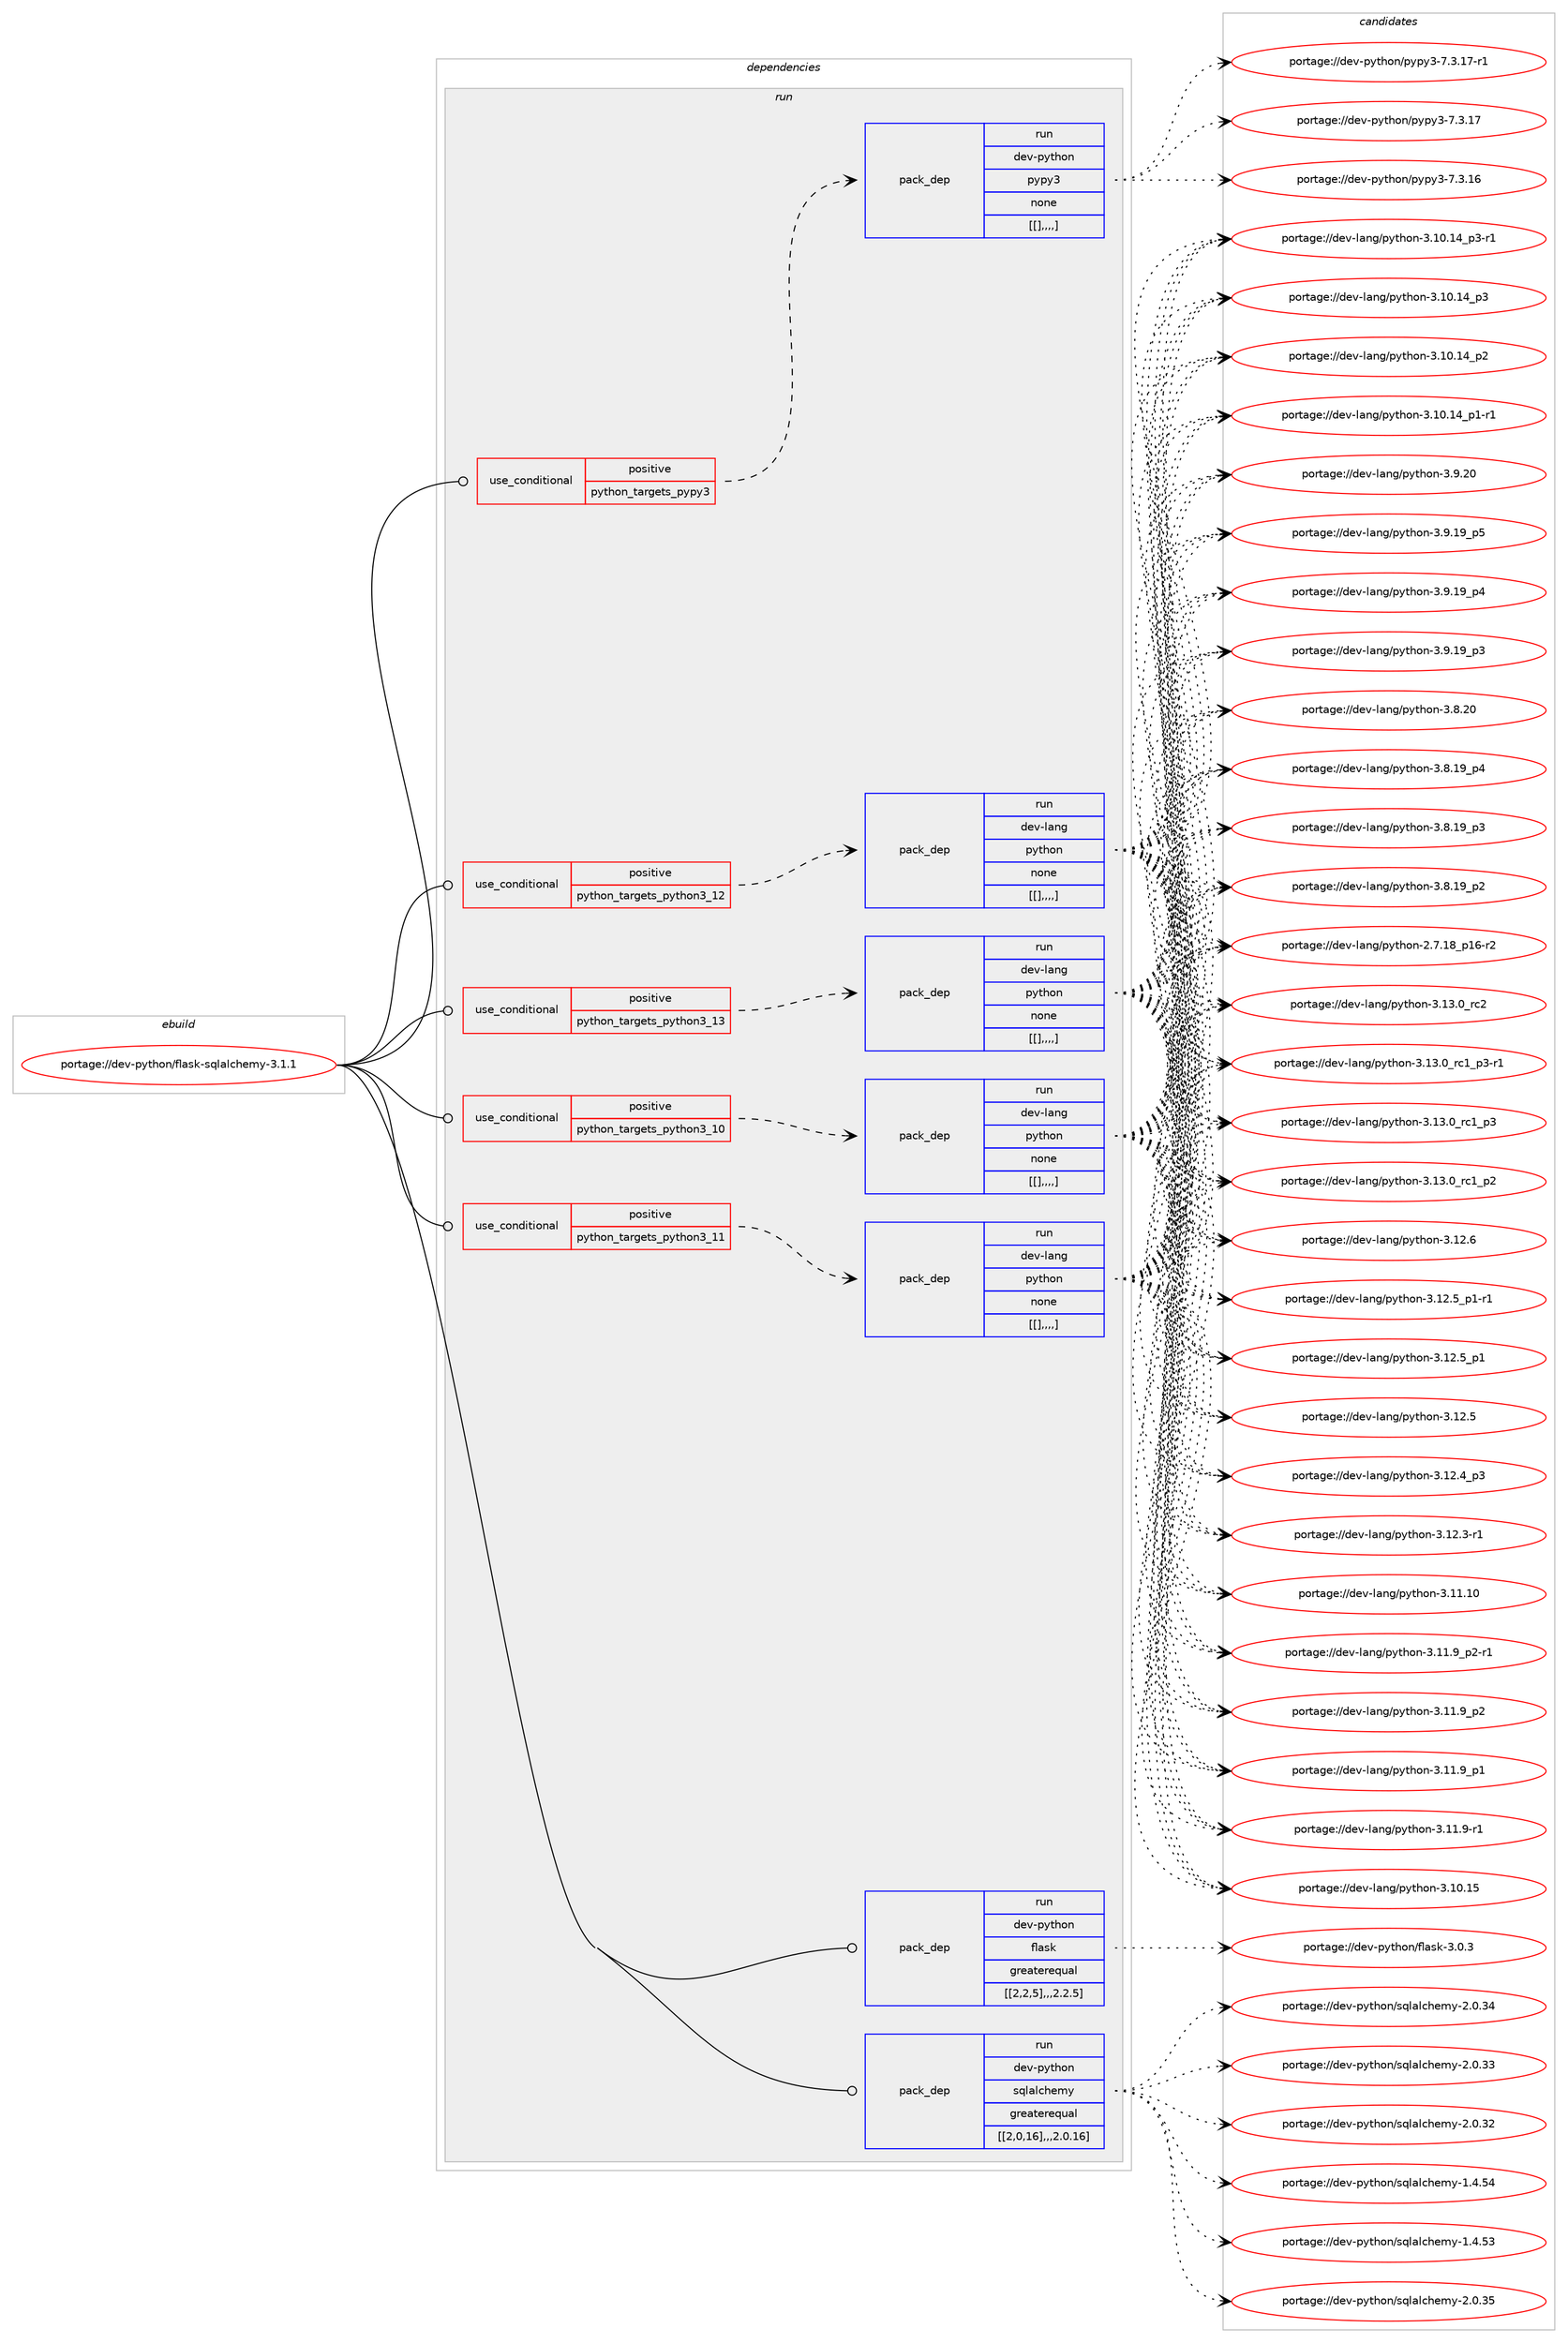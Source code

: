 digraph prolog {

# *************
# Graph options
# *************

newrank=true;
concentrate=true;
compound=true;
graph [rankdir=LR,fontname=Helvetica,fontsize=10,ranksep=1.5];#, ranksep=2.5, nodesep=0.2];
edge  [arrowhead=vee];
node  [fontname=Helvetica,fontsize=10];

# **********
# The ebuild
# **********

subgraph cluster_leftcol {
color=gray;
label=<<i>ebuild</i>>;
id [label="portage://dev-python/flask-sqlalchemy-3.1.1", color=red, width=4, href="../dev-python/flask-sqlalchemy-3.1.1.svg"];
}

# ****************
# The dependencies
# ****************

subgraph cluster_midcol {
color=gray;
label=<<i>dependencies</i>>;
subgraph cluster_compile {
fillcolor="#eeeeee";
style=filled;
label=<<i>compile</i>>;
}
subgraph cluster_compileandrun {
fillcolor="#eeeeee";
style=filled;
label=<<i>compile and run</i>>;
}
subgraph cluster_run {
fillcolor="#eeeeee";
style=filled;
label=<<i>run</i>>;
subgraph cond33446 {
dependency147466 [label=<<TABLE BORDER="0" CELLBORDER="1" CELLSPACING="0" CELLPADDING="4"><TR><TD ROWSPAN="3" CELLPADDING="10">use_conditional</TD></TR><TR><TD>positive</TD></TR><TR><TD>python_targets_pypy3</TD></TR></TABLE>>, shape=none, color=red];
subgraph pack112802 {
dependency147467 [label=<<TABLE BORDER="0" CELLBORDER="1" CELLSPACING="0" CELLPADDING="4" WIDTH="220"><TR><TD ROWSPAN="6" CELLPADDING="30">pack_dep</TD></TR><TR><TD WIDTH="110">run</TD></TR><TR><TD>dev-python</TD></TR><TR><TD>pypy3</TD></TR><TR><TD>none</TD></TR><TR><TD>[[],,,,]</TD></TR></TABLE>>, shape=none, color=blue];
}
dependency147466:e -> dependency147467:w [weight=20,style="dashed",arrowhead="vee"];
}
id:e -> dependency147466:w [weight=20,style="solid",arrowhead="odot"];
subgraph cond33447 {
dependency147468 [label=<<TABLE BORDER="0" CELLBORDER="1" CELLSPACING="0" CELLPADDING="4"><TR><TD ROWSPAN="3" CELLPADDING="10">use_conditional</TD></TR><TR><TD>positive</TD></TR><TR><TD>python_targets_python3_10</TD></TR></TABLE>>, shape=none, color=red];
subgraph pack112803 {
dependency147469 [label=<<TABLE BORDER="0" CELLBORDER="1" CELLSPACING="0" CELLPADDING="4" WIDTH="220"><TR><TD ROWSPAN="6" CELLPADDING="30">pack_dep</TD></TR><TR><TD WIDTH="110">run</TD></TR><TR><TD>dev-lang</TD></TR><TR><TD>python</TD></TR><TR><TD>none</TD></TR><TR><TD>[[],,,,]</TD></TR></TABLE>>, shape=none, color=blue];
}
dependency147468:e -> dependency147469:w [weight=20,style="dashed",arrowhead="vee"];
}
id:e -> dependency147468:w [weight=20,style="solid",arrowhead="odot"];
subgraph cond33448 {
dependency147470 [label=<<TABLE BORDER="0" CELLBORDER="1" CELLSPACING="0" CELLPADDING="4"><TR><TD ROWSPAN="3" CELLPADDING="10">use_conditional</TD></TR><TR><TD>positive</TD></TR><TR><TD>python_targets_python3_11</TD></TR></TABLE>>, shape=none, color=red];
subgraph pack112804 {
dependency147471 [label=<<TABLE BORDER="0" CELLBORDER="1" CELLSPACING="0" CELLPADDING="4" WIDTH="220"><TR><TD ROWSPAN="6" CELLPADDING="30">pack_dep</TD></TR><TR><TD WIDTH="110">run</TD></TR><TR><TD>dev-lang</TD></TR><TR><TD>python</TD></TR><TR><TD>none</TD></TR><TR><TD>[[],,,,]</TD></TR></TABLE>>, shape=none, color=blue];
}
dependency147470:e -> dependency147471:w [weight=20,style="dashed",arrowhead="vee"];
}
id:e -> dependency147470:w [weight=20,style="solid",arrowhead="odot"];
subgraph cond33449 {
dependency147472 [label=<<TABLE BORDER="0" CELLBORDER="1" CELLSPACING="0" CELLPADDING="4"><TR><TD ROWSPAN="3" CELLPADDING="10">use_conditional</TD></TR><TR><TD>positive</TD></TR><TR><TD>python_targets_python3_12</TD></TR></TABLE>>, shape=none, color=red];
subgraph pack112805 {
dependency147473 [label=<<TABLE BORDER="0" CELLBORDER="1" CELLSPACING="0" CELLPADDING="4" WIDTH="220"><TR><TD ROWSPAN="6" CELLPADDING="30">pack_dep</TD></TR><TR><TD WIDTH="110">run</TD></TR><TR><TD>dev-lang</TD></TR><TR><TD>python</TD></TR><TR><TD>none</TD></TR><TR><TD>[[],,,,]</TD></TR></TABLE>>, shape=none, color=blue];
}
dependency147472:e -> dependency147473:w [weight=20,style="dashed",arrowhead="vee"];
}
id:e -> dependency147472:w [weight=20,style="solid",arrowhead="odot"];
subgraph cond33450 {
dependency147474 [label=<<TABLE BORDER="0" CELLBORDER="1" CELLSPACING="0" CELLPADDING="4"><TR><TD ROWSPAN="3" CELLPADDING="10">use_conditional</TD></TR><TR><TD>positive</TD></TR><TR><TD>python_targets_python3_13</TD></TR></TABLE>>, shape=none, color=red];
subgraph pack112806 {
dependency147475 [label=<<TABLE BORDER="0" CELLBORDER="1" CELLSPACING="0" CELLPADDING="4" WIDTH="220"><TR><TD ROWSPAN="6" CELLPADDING="30">pack_dep</TD></TR><TR><TD WIDTH="110">run</TD></TR><TR><TD>dev-lang</TD></TR><TR><TD>python</TD></TR><TR><TD>none</TD></TR><TR><TD>[[],,,,]</TD></TR></TABLE>>, shape=none, color=blue];
}
dependency147474:e -> dependency147475:w [weight=20,style="dashed",arrowhead="vee"];
}
id:e -> dependency147474:w [weight=20,style="solid",arrowhead="odot"];
subgraph pack112807 {
dependency147476 [label=<<TABLE BORDER="0" CELLBORDER="1" CELLSPACING="0" CELLPADDING="4" WIDTH="220"><TR><TD ROWSPAN="6" CELLPADDING="30">pack_dep</TD></TR><TR><TD WIDTH="110">run</TD></TR><TR><TD>dev-python</TD></TR><TR><TD>flask</TD></TR><TR><TD>greaterequal</TD></TR><TR><TD>[[2,2,5],,,2.2.5]</TD></TR></TABLE>>, shape=none, color=blue];
}
id:e -> dependency147476:w [weight=20,style="solid",arrowhead="odot"];
subgraph pack112808 {
dependency147477 [label=<<TABLE BORDER="0" CELLBORDER="1" CELLSPACING="0" CELLPADDING="4" WIDTH="220"><TR><TD ROWSPAN="6" CELLPADDING="30">pack_dep</TD></TR><TR><TD WIDTH="110">run</TD></TR><TR><TD>dev-python</TD></TR><TR><TD>sqlalchemy</TD></TR><TR><TD>greaterequal</TD></TR><TR><TD>[[2,0,16],,,2.0.16]</TD></TR></TABLE>>, shape=none, color=blue];
}
id:e -> dependency147477:w [weight=20,style="solid",arrowhead="odot"];
}
}

# **************
# The candidates
# **************

subgraph cluster_choices {
rank=same;
color=gray;
label=<<i>candidates</i>>;

subgraph choice112802 {
color=black;
nodesep=1;
choice100101118451121211161041111104711212111212151455546514649554511449 [label="portage://dev-python/pypy3-7.3.17-r1", color=red, width=4,href="../dev-python/pypy3-7.3.17-r1.svg"];
choice10010111845112121116104111110471121211121215145554651464955 [label="portage://dev-python/pypy3-7.3.17", color=red, width=4,href="../dev-python/pypy3-7.3.17.svg"];
choice10010111845112121116104111110471121211121215145554651464954 [label="portage://dev-python/pypy3-7.3.16", color=red, width=4,href="../dev-python/pypy3-7.3.16.svg"];
dependency147467:e -> choice100101118451121211161041111104711212111212151455546514649554511449:w [style=dotted,weight="100"];
dependency147467:e -> choice10010111845112121116104111110471121211121215145554651464955:w [style=dotted,weight="100"];
dependency147467:e -> choice10010111845112121116104111110471121211121215145554651464954:w [style=dotted,weight="100"];
}
subgraph choice112803 {
color=black;
nodesep=1;
choice10010111845108971101034711212111610411111045514649514648951149950 [label="portage://dev-lang/python-3.13.0_rc2", color=red, width=4,href="../dev-lang/python-3.13.0_rc2.svg"];
choice1001011184510897110103471121211161041111104551464951464895114994995112514511449 [label="portage://dev-lang/python-3.13.0_rc1_p3-r1", color=red, width=4,href="../dev-lang/python-3.13.0_rc1_p3-r1.svg"];
choice100101118451089711010347112121116104111110455146495146489511499499511251 [label="portage://dev-lang/python-3.13.0_rc1_p3", color=red, width=4,href="../dev-lang/python-3.13.0_rc1_p3.svg"];
choice100101118451089711010347112121116104111110455146495146489511499499511250 [label="portage://dev-lang/python-3.13.0_rc1_p2", color=red, width=4,href="../dev-lang/python-3.13.0_rc1_p2.svg"];
choice10010111845108971101034711212111610411111045514649504654 [label="portage://dev-lang/python-3.12.6", color=red, width=4,href="../dev-lang/python-3.12.6.svg"];
choice1001011184510897110103471121211161041111104551464950465395112494511449 [label="portage://dev-lang/python-3.12.5_p1-r1", color=red, width=4,href="../dev-lang/python-3.12.5_p1-r1.svg"];
choice100101118451089711010347112121116104111110455146495046539511249 [label="portage://dev-lang/python-3.12.5_p1", color=red, width=4,href="../dev-lang/python-3.12.5_p1.svg"];
choice10010111845108971101034711212111610411111045514649504653 [label="portage://dev-lang/python-3.12.5", color=red, width=4,href="../dev-lang/python-3.12.5.svg"];
choice100101118451089711010347112121116104111110455146495046529511251 [label="portage://dev-lang/python-3.12.4_p3", color=red, width=4,href="../dev-lang/python-3.12.4_p3.svg"];
choice100101118451089711010347112121116104111110455146495046514511449 [label="portage://dev-lang/python-3.12.3-r1", color=red, width=4,href="../dev-lang/python-3.12.3-r1.svg"];
choice1001011184510897110103471121211161041111104551464949464948 [label="portage://dev-lang/python-3.11.10", color=red, width=4,href="../dev-lang/python-3.11.10.svg"];
choice1001011184510897110103471121211161041111104551464949465795112504511449 [label="portage://dev-lang/python-3.11.9_p2-r1", color=red, width=4,href="../dev-lang/python-3.11.9_p2-r1.svg"];
choice100101118451089711010347112121116104111110455146494946579511250 [label="portage://dev-lang/python-3.11.9_p2", color=red, width=4,href="../dev-lang/python-3.11.9_p2.svg"];
choice100101118451089711010347112121116104111110455146494946579511249 [label="portage://dev-lang/python-3.11.9_p1", color=red, width=4,href="../dev-lang/python-3.11.9_p1.svg"];
choice100101118451089711010347112121116104111110455146494946574511449 [label="portage://dev-lang/python-3.11.9-r1", color=red, width=4,href="../dev-lang/python-3.11.9-r1.svg"];
choice1001011184510897110103471121211161041111104551464948464953 [label="portage://dev-lang/python-3.10.15", color=red, width=4,href="../dev-lang/python-3.10.15.svg"];
choice100101118451089711010347112121116104111110455146494846495295112514511449 [label="portage://dev-lang/python-3.10.14_p3-r1", color=red, width=4,href="../dev-lang/python-3.10.14_p3-r1.svg"];
choice10010111845108971101034711212111610411111045514649484649529511251 [label="portage://dev-lang/python-3.10.14_p3", color=red, width=4,href="../dev-lang/python-3.10.14_p3.svg"];
choice10010111845108971101034711212111610411111045514649484649529511250 [label="portage://dev-lang/python-3.10.14_p2", color=red, width=4,href="../dev-lang/python-3.10.14_p2.svg"];
choice100101118451089711010347112121116104111110455146494846495295112494511449 [label="portage://dev-lang/python-3.10.14_p1-r1", color=red, width=4,href="../dev-lang/python-3.10.14_p1-r1.svg"];
choice10010111845108971101034711212111610411111045514657465048 [label="portage://dev-lang/python-3.9.20", color=red, width=4,href="../dev-lang/python-3.9.20.svg"];
choice100101118451089711010347112121116104111110455146574649579511253 [label="portage://dev-lang/python-3.9.19_p5", color=red, width=4,href="../dev-lang/python-3.9.19_p5.svg"];
choice100101118451089711010347112121116104111110455146574649579511252 [label="portage://dev-lang/python-3.9.19_p4", color=red, width=4,href="../dev-lang/python-3.9.19_p4.svg"];
choice100101118451089711010347112121116104111110455146574649579511251 [label="portage://dev-lang/python-3.9.19_p3", color=red, width=4,href="../dev-lang/python-3.9.19_p3.svg"];
choice10010111845108971101034711212111610411111045514656465048 [label="portage://dev-lang/python-3.8.20", color=red, width=4,href="../dev-lang/python-3.8.20.svg"];
choice100101118451089711010347112121116104111110455146564649579511252 [label="portage://dev-lang/python-3.8.19_p4", color=red, width=4,href="../dev-lang/python-3.8.19_p4.svg"];
choice100101118451089711010347112121116104111110455146564649579511251 [label="portage://dev-lang/python-3.8.19_p3", color=red, width=4,href="../dev-lang/python-3.8.19_p3.svg"];
choice100101118451089711010347112121116104111110455146564649579511250 [label="portage://dev-lang/python-3.8.19_p2", color=red, width=4,href="../dev-lang/python-3.8.19_p2.svg"];
choice100101118451089711010347112121116104111110455046554649569511249544511450 [label="portage://dev-lang/python-2.7.18_p16-r2", color=red, width=4,href="../dev-lang/python-2.7.18_p16-r2.svg"];
dependency147469:e -> choice10010111845108971101034711212111610411111045514649514648951149950:w [style=dotted,weight="100"];
dependency147469:e -> choice1001011184510897110103471121211161041111104551464951464895114994995112514511449:w [style=dotted,weight="100"];
dependency147469:e -> choice100101118451089711010347112121116104111110455146495146489511499499511251:w [style=dotted,weight="100"];
dependency147469:e -> choice100101118451089711010347112121116104111110455146495146489511499499511250:w [style=dotted,weight="100"];
dependency147469:e -> choice10010111845108971101034711212111610411111045514649504654:w [style=dotted,weight="100"];
dependency147469:e -> choice1001011184510897110103471121211161041111104551464950465395112494511449:w [style=dotted,weight="100"];
dependency147469:e -> choice100101118451089711010347112121116104111110455146495046539511249:w [style=dotted,weight="100"];
dependency147469:e -> choice10010111845108971101034711212111610411111045514649504653:w [style=dotted,weight="100"];
dependency147469:e -> choice100101118451089711010347112121116104111110455146495046529511251:w [style=dotted,weight="100"];
dependency147469:e -> choice100101118451089711010347112121116104111110455146495046514511449:w [style=dotted,weight="100"];
dependency147469:e -> choice1001011184510897110103471121211161041111104551464949464948:w [style=dotted,weight="100"];
dependency147469:e -> choice1001011184510897110103471121211161041111104551464949465795112504511449:w [style=dotted,weight="100"];
dependency147469:e -> choice100101118451089711010347112121116104111110455146494946579511250:w [style=dotted,weight="100"];
dependency147469:e -> choice100101118451089711010347112121116104111110455146494946579511249:w [style=dotted,weight="100"];
dependency147469:e -> choice100101118451089711010347112121116104111110455146494946574511449:w [style=dotted,weight="100"];
dependency147469:e -> choice1001011184510897110103471121211161041111104551464948464953:w [style=dotted,weight="100"];
dependency147469:e -> choice100101118451089711010347112121116104111110455146494846495295112514511449:w [style=dotted,weight="100"];
dependency147469:e -> choice10010111845108971101034711212111610411111045514649484649529511251:w [style=dotted,weight="100"];
dependency147469:e -> choice10010111845108971101034711212111610411111045514649484649529511250:w [style=dotted,weight="100"];
dependency147469:e -> choice100101118451089711010347112121116104111110455146494846495295112494511449:w [style=dotted,weight="100"];
dependency147469:e -> choice10010111845108971101034711212111610411111045514657465048:w [style=dotted,weight="100"];
dependency147469:e -> choice100101118451089711010347112121116104111110455146574649579511253:w [style=dotted,weight="100"];
dependency147469:e -> choice100101118451089711010347112121116104111110455146574649579511252:w [style=dotted,weight="100"];
dependency147469:e -> choice100101118451089711010347112121116104111110455146574649579511251:w [style=dotted,weight="100"];
dependency147469:e -> choice10010111845108971101034711212111610411111045514656465048:w [style=dotted,weight="100"];
dependency147469:e -> choice100101118451089711010347112121116104111110455146564649579511252:w [style=dotted,weight="100"];
dependency147469:e -> choice100101118451089711010347112121116104111110455146564649579511251:w [style=dotted,weight="100"];
dependency147469:e -> choice100101118451089711010347112121116104111110455146564649579511250:w [style=dotted,weight="100"];
dependency147469:e -> choice100101118451089711010347112121116104111110455046554649569511249544511450:w [style=dotted,weight="100"];
}
subgraph choice112804 {
color=black;
nodesep=1;
choice10010111845108971101034711212111610411111045514649514648951149950 [label="portage://dev-lang/python-3.13.0_rc2", color=red, width=4,href="../dev-lang/python-3.13.0_rc2.svg"];
choice1001011184510897110103471121211161041111104551464951464895114994995112514511449 [label="portage://dev-lang/python-3.13.0_rc1_p3-r1", color=red, width=4,href="../dev-lang/python-3.13.0_rc1_p3-r1.svg"];
choice100101118451089711010347112121116104111110455146495146489511499499511251 [label="portage://dev-lang/python-3.13.0_rc1_p3", color=red, width=4,href="../dev-lang/python-3.13.0_rc1_p3.svg"];
choice100101118451089711010347112121116104111110455146495146489511499499511250 [label="portage://dev-lang/python-3.13.0_rc1_p2", color=red, width=4,href="../dev-lang/python-3.13.0_rc1_p2.svg"];
choice10010111845108971101034711212111610411111045514649504654 [label="portage://dev-lang/python-3.12.6", color=red, width=4,href="../dev-lang/python-3.12.6.svg"];
choice1001011184510897110103471121211161041111104551464950465395112494511449 [label="portage://dev-lang/python-3.12.5_p1-r1", color=red, width=4,href="../dev-lang/python-3.12.5_p1-r1.svg"];
choice100101118451089711010347112121116104111110455146495046539511249 [label="portage://dev-lang/python-3.12.5_p1", color=red, width=4,href="../dev-lang/python-3.12.5_p1.svg"];
choice10010111845108971101034711212111610411111045514649504653 [label="portage://dev-lang/python-3.12.5", color=red, width=4,href="../dev-lang/python-3.12.5.svg"];
choice100101118451089711010347112121116104111110455146495046529511251 [label="portage://dev-lang/python-3.12.4_p3", color=red, width=4,href="../dev-lang/python-3.12.4_p3.svg"];
choice100101118451089711010347112121116104111110455146495046514511449 [label="portage://dev-lang/python-3.12.3-r1", color=red, width=4,href="../dev-lang/python-3.12.3-r1.svg"];
choice1001011184510897110103471121211161041111104551464949464948 [label="portage://dev-lang/python-3.11.10", color=red, width=4,href="../dev-lang/python-3.11.10.svg"];
choice1001011184510897110103471121211161041111104551464949465795112504511449 [label="portage://dev-lang/python-3.11.9_p2-r1", color=red, width=4,href="../dev-lang/python-3.11.9_p2-r1.svg"];
choice100101118451089711010347112121116104111110455146494946579511250 [label="portage://dev-lang/python-3.11.9_p2", color=red, width=4,href="../dev-lang/python-3.11.9_p2.svg"];
choice100101118451089711010347112121116104111110455146494946579511249 [label="portage://dev-lang/python-3.11.9_p1", color=red, width=4,href="../dev-lang/python-3.11.9_p1.svg"];
choice100101118451089711010347112121116104111110455146494946574511449 [label="portage://dev-lang/python-3.11.9-r1", color=red, width=4,href="../dev-lang/python-3.11.9-r1.svg"];
choice1001011184510897110103471121211161041111104551464948464953 [label="portage://dev-lang/python-3.10.15", color=red, width=4,href="../dev-lang/python-3.10.15.svg"];
choice100101118451089711010347112121116104111110455146494846495295112514511449 [label="portage://dev-lang/python-3.10.14_p3-r1", color=red, width=4,href="../dev-lang/python-3.10.14_p3-r1.svg"];
choice10010111845108971101034711212111610411111045514649484649529511251 [label="portage://dev-lang/python-3.10.14_p3", color=red, width=4,href="../dev-lang/python-3.10.14_p3.svg"];
choice10010111845108971101034711212111610411111045514649484649529511250 [label="portage://dev-lang/python-3.10.14_p2", color=red, width=4,href="../dev-lang/python-3.10.14_p2.svg"];
choice100101118451089711010347112121116104111110455146494846495295112494511449 [label="portage://dev-lang/python-3.10.14_p1-r1", color=red, width=4,href="../dev-lang/python-3.10.14_p1-r1.svg"];
choice10010111845108971101034711212111610411111045514657465048 [label="portage://dev-lang/python-3.9.20", color=red, width=4,href="../dev-lang/python-3.9.20.svg"];
choice100101118451089711010347112121116104111110455146574649579511253 [label="portage://dev-lang/python-3.9.19_p5", color=red, width=4,href="../dev-lang/python-3.9.19_p5.svg"];
choice100101118451089711010347112121116104111110455146574649579511252 [label="portage://dev-lang/python-3.9.19_p4", color=red, width=4,href="../dev-lang/python-3.9.19_p4.svg"];
choice100101118451089711010347112121116104111110455146574649579511251 [label="portage://dev-lang/python-3.9.19_p3", color=red, width=4,href="../dev-lang/python-3.9.19_p3.svg"];
choice10010111845108971101034711212111610411111045514656465048 [label="portage://dev-lang/python-3.8.20", color=red, width=4,href="../dev-lang/python-3.8.20.svg"];
choice100101118451089711010347112121116104111110455146564649579511252 [label="portage://dev-lang/python-3.8.19_p4", color=red, width=4,href="../dev-lang/python-3.8.19_p4.svg"];
choice100101118451089711010347112121116104111110455146564649579511251 [label="portage://dev-lang/python-3.8.19_p3", color=red, width=4,href="../dev-lang/python-3.8.19_p3.svg"];
choice100101118451089711010347112121116104111110455146564649579511250 [label="portage://dev-lang/python-3.8.19_p2", color=red, width=4,href="../dev-lang/python-3.8.19_p2.svg"];
choice100101118451089711010347112121116104111110455046554649569511249544511450 [label="portage://dev-lang/python-2.7.18_p16-r2", color=red, width=4,href="../dev-lang/python-2.7.18_p16-r2.svg"];
dependency147471:e -> choice10010111845108971101034711212111610411111045514649514648951149950:w [style=dotted,weight="100"];
dependency147471:e -> choice1001011184510897110103471121211161041111104551464951464895114994995112514511449:w [style=dotted,weight="100"];
dependency147471:e -> choice100101118451089711010347112121116104111110455146495146489511499499511251:w [style=dotted,weight="100"];
dependency147471:e -> choice100101118451089711010347112121116104111110455146495146489511499499511250:w [style=dotted,weight="100"];
dependency147471:e -> choice10010111845108971101034711212111610411111045514649504654:w [style=dotted,weight="100"];
dependency147471:e -> choice1001011184510897110103471121211161041111104551464950465395112494511449:w [style=dotted,weight="100"];
dependency147471:e -> choice100101118451089711010347112121116104111110455146495046539511249:w [style=dotted,weight="100"];
dependency147471:e -> choice10010111845108971101034711212111610411111045514649504653:w [style=dotted,weight="100"];
dependency147471:e -> choice100101118451089711010347112121116104111110455146495046529511251:w [style=dotted,weight="100"];
dependency147471:e -> choice100101118451089711010347112121116104111110455146495046514511449:w [style=dotted,weight="100"];
dependency147471:e -> choice1001011184510897110103471121211161041111104551464949464948:w [style=dotted,weight="100"];
dependency147471:e -> choice1001011184510897110103471121211161041111104551464949465795112504511449:w [style=dotted,weight="100"];
dependency147471:e -> choice100101118451089711010347112121116104111110455146494946579511250:w [style=dotted,weight="100"];
dependency147471:e -> choice100101118451089711010347112121116104111110455146494946579511249:w [style=dotted,weight="100"];
dependency147471:e -> choice100101118451089711010347112121116104111110455146494946574511449:w [style=dotted,weight="100"];
dependency147471:e -> choice1001011184510897110103471121211161041111104551464948464953:w [style=dotted,weight="100"];
dependency147471:e -> choice100101118451089711010347112121116104111110455146494846495295112514511449:w [style=dotted,weight="100"];
dependency147471:e -> choice10010111845108971101034711212111610411111045514649484649529511251:w [style=dotted,weight="100"];
dependency147471:e -> choice10010111845108971101034711212111610411111045514649484649529511250:w [style=dotted,weight="100"];
dependency147471:e -> choice100101118451089711010347112121116104111110455146494846495295112494511449:w [style=dotted,weight="100"];
dependency147471:e -> choice10010111845108971101034711212111610411111045514657465048:w [style=dotted,weight="100"];
dependency147471:e -> choice100101118451089711010347112121116104111110455146574649579511253:w [style=dotted,weight="100"];
dependency147471:e -> choice100101118451089711010347112121116104111110455146574649579511252:w [style=dotted,weight="100"];
dependency147471:e -> choice100101118451089711010347112121116104111110455146574649579511251:w [style=dotted,weight="100"];
dependency147471:e -> choice10010111845108971101034711212111610411111045514656465048:w [style=dotted,weight="100"];
dependency147471:e -> choice100101118451089711010347112121116104111110455146564649579511252:w [style=dotted,weight="100"];
dependency147471:e -> choice100101118451089711010347112121116104111110455146564649579511251:w [style=dotted,weight="100"];
dependency147471:e -> choice100101118451089711010347112121116104111110455146564649579511250:w [style=dotted,weight="100"];
dependency147471:e -> choice100101118451089711010347112121116104111110455046554649569511249544511450:w [style=dotted,weight="100"];
}
subgraph choice112805 {
color=black;
nodesep=1;
choice10010111845108971101034711212111610411111045514649514648951149950 [label="portage://dev-lang/python-3.13.0_rc2", color=red, width=4,href="../dev-lang/python-3.13.0_rc2.svg"];
choice1001011184510897110103471121211161041111104551464951464895114994995112514511449 [label="portage://dev-lang/python-3.13.0_rc1_p3-r1", color=red, width=4,href="../dev-lang/python-3.13.0_rc1_p3-r1.svg"];
choice100101118451089711010347112121116104111110455146495146489511499499511251 [label="portage://dev-lang/python-3.13.0_rc1_p3", color=red, width=4,href="../dev-lang/python-3.13.0_rc1_p3.svg"];
choice100101118451089711010347112121116104111110455146495146489511499499511250 [label="portage://dev-lang/python-3.13.0_rc1_p2", color=red, width=4,href="../dev-lang/python-3.13.0_rc1_p2.svg"];
choice10010111845108971101034711212111610411111045514649504654 [label="portage://dev-lang/python-3.12.6", color=red, width=4,href="../dev-lang/python-3.12.6.svg"];
choice1001011184510897110103471121211161041111104551464950465395112494511449 [label="portage://dev-lang/python-3.12.5_p1-r1", color=red, width=4,href="../dev-lang/python-3.12.5_p1-r1.svg"];
choice100101118451089711010347112121116104111110455146495046539511249 [label="portage://dev-lang/python-3.12.5_p1", color=red, width=4,href="../dev-lang/python-3.12.5_p1.svg"];
choice10010111845108971101034711212111610411111045514649504653 [label="portage://dev-lang/python-3.12.5", color=red, width=4,href="../dev-lang/python-3.12.5.svg"];
choice100101118451089711010347112121116104111110455146495046529511251 [label="portage://dev-lang/python-3.12.4_p3", color=red, width=4,href="../dev-lang/python-3.12.4_p3.svg"];
choice100101118451089711010347112121116104111110455146495046514511449 [label="portage://dev-lang/python-3.12.3-r1", color=red, width=4,href="../dev-lang/python-3.12.3-r1.svg"];
choice1001011184510897110103471121211161041111104551464949464948 [label="portage://dev-lang/python-3.11.10", color=red, width=4,href="../dev-lang/python-3.11.10.svg"];
choice1001011184510897110103471121211161041111104551464949465795112504511449 [label="portage://dev-lang/python-3.11.9_p2-r1", color=red, width=4,href="../dev-lang/python-3.11.9_p2-r1.svg"];
choice100101118451089711010347112121116104111110455146494946579511250 [label="portage://dev-lang/python-3.11.9_p2", color=red, width=4,href="../dev-lang/python-3.11.9_p2.svg"];
choice100101118451089711010347112121116104111110455146494946579511249 [label="portage://dev-lang/python-3.11.9_p1", color=red, width=4,href="../dev-lang/python-3.11.9_p1.svg"];
choice100101118451089711010347112121116104111110455146494946574511449 [label="portage://dev-lang/python-3.11.9-r1", color=red, width=4,href="../dev-lang/python-3.11.9-r1.svg"];
choice1001011184510897110103471121211161041111104551464948464953 [label="portage://dev-lang/python-3.10.15", color=red, width=4,href="../dev-lang/python-3.10.15.svg"];
choice100101118451089711010347112121116104111110455146494846495295112514511449 [label="portage://dev-lang/python-3.10.14_p3-r1", color=red, width=4,href="../dev-lang/python-3.10.14_p3-r1.svg"];
choice10010111845108971101034711212111610411111045514649484649529511251 [label="portage://dev-lang/python-3.10.14_p3", color=red, width=4,href="../dev-lang/python-3.10.14_p3.svg"];
choice10010111845108971101034711212111610411111045514649484649529511250 [label="portage://dev-lang/python-3.10.14_p2", color=red, width=4,href="../dev-lang/python-3.10.14_p2.svg"];
choice100101118451089711010347112121116104111110455146494846495295112494511449 [label="portage://dev-lang/python-3.10.14_p1-r1", color=red, width=4,href="../dev-lang/python-3.10.14_p1-r1.svg"];
choice10010111845108971101034711212111610411111045514657465048 [label="portage://dev-lang/python-3.9.20", color=red, width=4,href="../dev-lang/python-3.9.20.svg"];
choice100101118451089711010347112121116104111110455146574649579511253 [label="portage://dev-lang/python-3.9.19_p5", color=red, width=4,href="../dev-lang/python-3.9.19_p5.svg"];
choice100101118451089711010347112121116104111110455146574649579511252 [label="portage://dev-lang/python-3.9.19_p4", color=red, width=4,href="../dev-lang/python-3.9.19_p4.svg"];
choice100101118451089711010347112121116104111110455146574649579511251 [label="portage://dev-lang/python-3.9.19_p3", color=red, width=4,href="../dev-lang/python-3.9.19_p3.svg"];
choice10010111845108971101034711212111610411111045514656465048 [label="portage://dev-lang/python-3.8.20", color=red, width=4,href="../dev-lang/python-3.8.20.svg"];
choice100101118451089711010347112121116104111110455146564649579511252 [label="portage://dev-lang/python-3.8.19_p4", color=red, width=4,href="../dev-lang/python-3.8.19_p4.svg"];
choice100101118451089711010347112121116104111110455146564649579511251 [label="portage://dev-lang/python-3.8.19_p3", color=red, width=4,href="../dev-lang/python-3.8.19_p3.svg"];
choice100101118451089711010347112121116104111110455146564649579511250 [label="portage://dev-lang/python-3.8.19_p2", color=red, width=4,href="../dev-lang/python-3.8.19_p2.svg"];
choice100101118451089711010347112121116104111110455046554649569511249544511450 [label="portage://dev-lang/python-2.7.18_p16-r2", color=red, width=4,href="../dev-lang/python-2.7.18_p16-r2.svg"];
dependency147473:e -> choice10010111845108971101034711212111610411111045514649514648951149950:w [style=dotted,weight="100"];
dependency147473:e -> choice1001011184510897110103471121211161041111104551464951464895114994995112514511449:w [style=dotted,weight="100"];
dependency147473:e -> choice100101118451089711010347112121116104111110455146495146489511499499511251:w [style=dotted,weight="100"];
dependency147473:e -> choice100101118451089711010347112121116104111110455146495146489511499499511250:w [style=dotted,weight="100"];
dependency147473:e -> choice10010111845108971101034711212111610411111045514649504654:w [style=dotted,weight="100"];
dependency147473:e -> choice1001011184510897110103471121211161041111104551464950465395112494511449:w [style=dotted,weight="100"];
dependency147473:e -> choice100101118451089711010347112121116104111110455146495046539511249:w [style=dotted,weight="100"];
dependency147473:e -> choice10010111845108971101034711212111610411111045514649504653:w [style=dotted,weight="100"];
dependency147473:e -> choice100101118451089711010347112121116104111110455146495046529511251:w [style=dotted,weight="100"];
dependency147473:e -> choice100101118451089711010347112121116104111110455146495046514511449:w [style=dotted,weight="100"];
dependency147473:e -> choice1001011184510897110103471121211161041111104551464949464948:w [style=dotted,weight="100"];
dependency147473:e -> choice1001011184510897110103471121211161041111104551464949465795112504511449:w [style=dotted,weight="100"];
dependency147473:e -> choice100101118451089711010347112121116104111110455146494946579511250:w [style=dotted,weight="100"];
dependency147473:e -> choice100101118451089711010347112121116104111110455146494946579511249:w [style=dotted,weight="100"];
dependency147473:e -> choice100101118451089711010347112121116104111110455146494946574511449:w [style=dotted,weight="100"];
dependency147473:e -> choice1001011184510897110103471121211161041111104551464948464953:w [style=dotted,weight="100"];
dependency147473:e -> choice100101118451089711010347112121116104111110455146494846495295112514511449:w [style=dotted,weight="100"];
dependency147473:e -> choice10010111845108971101034711212111610411111045514649484649529511251:w [style=dotted,weight="100"];
dependency147473:e -> choice10010111845108971101034711212111610411111045514649484649529511250:w [style=dotted,weight="100"];
dependency147473:e -> choice100101118451089711010347112121116104111110455146494846495295112494511449:w [style=dotted,weight="100"];
dependency147473:e -> choice10010111845108971101034711212111610411111045514657465048:w [style=dotted,weight="100"];
dependency147473:e -> choice100101118451089711010347112121116104111110455146574649579511253:w [style=dotted,weight="100"];
dependency147473:e -> choice100101118451089711010347112121116104111110455146574649579511252:w [style=dotted,weight="100"];
dependency147473:e -> choice100101118451089711010347112121116104111110455146574649579511251:w [style=dotted,weight="100"];
dependency147473:e -> choice10010111845108971101034711212111610411111045514656465048:w [style=dotted,weight="100"];
dependency147473:e -> choice100101118451089711010347112121116104111110455146564649579511252:w [style=dotted,weight="100"];
dependency147473:e -> choice100101118451089711010347112121116104111110455146564649579511251:w [style=dotted,weight="100"];
dependency147473:e -> choice100101118451089711010347112121116104111110455146564649579511250:w [style=dotted,weight="100"];
dependency147473:e -> choice100101118451089711010347112121116104111110455046554649569511249544511450:w [style=dotted,weight="100"];
}
subgraph choice112806 {
color=black;
nodesep=1;
choice10010111845108971101034711212111610411111045514649514648951149950 [label="portage://dev-lang/python-3.13.0_rc2", color=red, width=4,href="../dev-lang/python-3.13.0_rc2.svg"];
choice1001011184510897110103471121211161041111104551464951464895114994995112514511449 [label="portage://dev-lang/python-3.13.0_rc1_p3-r1", color=red, width=4,href="../dev-lang/python-3.13.0_rc1_p3-r1.svg"];
choice100101118451089711010347112121116104111110455146495146489511499499511251 [label="portage://dev-lang/python-3.13.0_rc1_p3", color=red, width=4,href="../dev-lang/python-3.13.0_rc1_p3.svg"];
choice100101118451089711010347112121116104111110455146495146489511499499511250 [label="portage://dev-lang/python-3.13.0_rc1_p2", color=red, width=4,href="../dev-lang/python-3.13.0_rc1_p2.svg"];
choice10010111845108971101034711212111610411111045514649504654 [label="portage://dev-lang/python-3.12.6", color=red, width=4,href="../dev-lang/python-3.12.6.svg"];
choice1001011184510897110103471121211161041111104551464950465395112494511449 [label="portage://dev-lang/python-3.12.5_p1-r1", color=red, width=4,href="../dev-lang/python-3.12.5_p1-r1.svg"];
choice100101118451089711010347112121116104111110455146495046539511249 [label="portage://dev-lang/python-3.12.5_p1", color=red, width=4,href="../dev-lang/python-3.12.5_p1.svg"];
choice10010111845108971101034711212111610411111045514649504653 [label="portage://dev-lang/python-3.12.5", color=red, width=4,href="../dev-lang/python-3.12.5.svg"];
choice100101118451089711010347112121116104111110455146495046529511251 [label="portage://dev-lang/python-3.12.4_p3", color=red, width=4,href="../dev-lang/python-3.12.4_p3.svg"];
choice100101118451089711010347112121116104111110455146495046514511449 [label="portage://dev-lang/python-3.12.3-r1", color=red, width=4,href="../dev-lang/python-3.12.3-r1.svg"];
choice1001011184510897110103471121211161041111104551464949464948 [label="portage://dev-lang/python-3.11.10", color=red, width=4,href="../dev-lang/python-3.11.10.svg"];
choice1001011184510897110103471121211161041111104551464949465795112504511449 [label="portage://dev-lang/python-3.11.9_p2-r1", color=red, width=4,href="../dev-lang/python-3.11.9_p2-r1.svg"];
choice100101118451089711010347112121116104111110455146494946579511250 [label="portage://dev-lang/python-3.11.9_p2", color=red, width=4,href="../dev-lang/python-3.11.9_p2.svg"];
choice100101118451089711010347112121116104111110455146494946579511249 [label="portage://dev-lang/python-3.11.9_p1", color=red, width=4,href="../dev-lang/python-3.11.9_p1.svg"];
choice100101118451089711010347112121116104111110455146494946574511449 [label="portage://dev-lang/python-3.11.9-r1", color=red, width=4,href="../dev-lang/python-3.11.9-r1.svg"];
choice1001011184510897110103471121211161041111104551464948464953 [label="portage://dev-lang/python-3.10.15", color=red, width=4,href="../dev-lang/python-3.10.15.svg"];
choice100101118451089711010347112121116104111110455146494846495295112514511449 [label="portage://dev-lang/python-3.10.14_p3-r1", color=red, width=4,href="../dev-lang/python-3.10.14_p3-r1.svg"];
choice10010111845108971101034711212111610411111045514649484649529511251 [label="portage://dev-lang/python-3.10.14_p3", color=red, width=4,href="../dev-lang/python-3.10.14_p3.svg"];
choice10010111845108971101034711212111610411111045514649484649529511250 [label="portage://dev-lang/python-3.10.14_p2", color=red, width=4,href="../dev-lang/python-3.10.14_p2.svg"];
choice100101118451089711010347112121116104111110455146494846495295112494511449 [label="portage://dev-lang/python-3.10.14_p1-r1", color=red, width=4,href="../dev-lang/python-3.10.14_p1-r1.svg"];
choice10010111845108971101034711212111610411111045514657465048 [label="portage://dev-lang/python-3.9.20", color=red, width=4,href="../dev-lang/python-3.9.20.svg"];
choice100101118451089711010347112121116104111110455146574649579511253 [label="portage://dev-lang/python-3.9.19_p5", color=red, width=4,href="../dev-lang/python-3.9.19_p5.svg"];
choice100101118451089711010347112121116104111110455146574649579511252 [label="portage://dev-lang/python-3.9.19_p4", color=red, width=4,href="../dev-lang/python-3.9.19_p4.svg"];
choice100101118451089711010347112121116104111110455146574649579511251 [label="portage://dev-lang/python-3.9.19_p3", color=red, width=4,href="../dev-lang/python-3.9.19_p3.svg"];
choice10010111845108971101034711212111610411111045514656465048 [label="portage://dev-lang/python-3.8.20", color=red, width=4,href="../dev-lang/python-3.8.20.svg"];
choice100101118451089711010347112121116104111110455146564649579511252 [label="portage://dev-lang/python-3.8.19_p4", color=red, width=4,href="../dev-lang/python-3.8.19_p4.svg"];
choice100101118451089711010347112121116104111110455146564649579511251 [label="portage://dev-lang/python-3.8.19_p3", color=red, width=4,href="../dev-lang/python-3.8.19_p3.svg"];
choice100101118451089711010347112121116104111110455146564649579511250 [label="portage://dev-lang/python-3.8.19_p2", color=red, width=4,href="../dev-lang/python-3.8.19_p2.svg"];
choice100101118451089711010347112121116104111110455046554649569511249544511450 [label="portage://dev-lang/python-2.7.18_p16-r2", color=red, width=4,href="../dev-lang/python-2.7.18_p16-r2.svg"];
dependency147475:e -> choice10010111845108971101034711212111610411111045514649514648951149950:w [style=dotted,weight="100"];
dependency147475:e -> choice1001011184510897110103471121211161041111104551464951464895114994995112514511449:w [style=dotted,weight="100"];
dependency147475:e -> choice100101118451089711010347112121116104111110455146495146489511499499511251:w [style=dotted,weight="100"];
dependency147475:e -> choice100101118451089711010347112121116104111110455146495146489511499499511250:w [style=dotted,weight="100"];
dependency147475:e -> choice10010111845108971101034711212111610411111045514649504654:w [style=dotted,weight="100"];
dependency147475:e -> choice1001011184510897110103471121211161041111104551464950465395112494511449:w [style=dotted,weight="100"];
dependency147475:e -> choice100101118451089711010347112121116104111110455146495046539511249:w [style=dotted,weight="100"];
dependency147475:e -> choice10010111845108971101034711212111610411111045514649504653:w [style=dotted,weight="100"];
dependency147475:e -> choice100101118451089711010347112121116104111110455146495046529511251:w [style=dotted,weight="100"];
dependency147475:e -> choice100101118451089711010347112121116104111110455146495046514511449:w [style=dotted,weight="100"];
dependency147475:e -> choice1001011184510897110103471121211161041111104551464949464948:w [style=dotted,weight="100"];
dependency147475:e -> choice1001011184510897110103471121211161041111104551464949465795112504511449:w [style=dotted,weight="100"];
dependency147475:e -> choice100101118451089711010347112121116104111110455146494946579511250:w [style=dotted,weight="100"];
dependency147475:e -> choice100101118451089711010347112121116104111110455146494946579511249:w [style=dotted,weight="100"];
dependency147475:e -> choice100101118451089711010347112121116104111110455146494946574511449:w [style=dotted,weight="100"];
dependency147475:e -> choice1001011184510897110103471121211161041111104551464948464953:w [style=dotted,weight="100"];
dependency147475:e -> choice100101118451089711010347112121116104111110455146494846495295112514511449:w [style=dotted,weight="100"];
dependency147475:e -> choice10010111845108971101034711212111610411111045514649484649529511251:w [style=dotted,weight="100"];
dependency147475:e -> choice10010111845108971101034711212111610411111045514649484649529511250:w [style=dotted,weight="100"];
dependency147475:e -> choice100101118451089711010347112121116104111110455146494846495295112494511449:w [style=dotted,weight="100"];
dependency147475:e -> choice10010111845108971101034711212111610411111045514657465048:w [style=dotted,weight="100"];
dependency147475:e -> choice100101118451089711010347112121116104111110455146574649579511253:w [style=dotted,weight="100"];
dependency147475:e -> choice100101118451089711010347112121116104111110455146574649579511252:w [style=dotted,weight="100"];
dependency147475:e -> choice100101118451089711010347112121116104111110455146574649579511251:w [style=dotted,weight="100"];
dependency147475:e -> choice10010111845108971101034711212111610411111045514656465048:w [style=dotted,weight="100"];
dependency147475:e -> choice100101118451089711010347112121116104111110455146564649579511252:w [style=dotted,weight="100"];
dependency147475:e -> choice100101118451089711010347112121116104111110455146564649579511251:w [style=dotted,weight="100"];
dependency147475:e -> choice100101118451089711010347112121116104111110455146564649579511250:w [style=dotted,weight="100"];
dependency147475:e -> choice100101118451089711010347112121116104111110455046554649569511249544511450:w [style=dotted,weight="100"];
}
subgraph choice112807 {
color=black;
nodesep=1;
choice100101118451121211161041111104710210897115107455146484651 [label="portage://dev-python/flask-3.0.3", color=red, width=4,href="../dev-python/flask-3.0.3.svg"];
dependency147476:e -> choice100101118451121211161041111104710210897115107455146484651:w [style=dotted,weight="100"];
}
subgraph choice112808 {
color=black;
nodesep=1;
choice1001011184511212111610411111047115113108971089910410110912145504648465153 [label="portage://dev-python/sqlalchemy-2.0.35", color=red, width=4,href="../dev-python/sqlalchemy-2.0.35.svg"];
choice1001011184511212111610411111047115113108971089910410110912145504648465152 [label="portage://dev-python/sqlalchemy-2.0.34", color=red, width=4,href="../dev-python/sqlalchemy-2.0.34.svg"];
choice1001011184511212111610411111047115113108971089910410110912145504648465151 [label="portage://dev-python/sqlalchemy-2.0.33", color=red, width=4,href="../dev-python/sqlalchemy-2.0.33.svg"];
choice1001011184511212111610411111047115113108971089910410110912145504648465150 [label="portage://dev-python/sqlalchemy-2.0.32", color=red, width=4,href="../dev-python/sqlalchemy-2.0.32.svg"];
choice1001011184511212111610411111047115113108971089910410110912145494652465352 [label="portage://dev-python/sqlalchemy-1.4.54", color=red, width=4,href="../dev-python/sqlalchemy-1.4.54.svg"];
choice1001011184511212111610411111047115113108971089910410110912145494652465351 [label="portage://dev-python/sqlalchemy-1.4.53", color=red, width=4,href="../dev-python/sqlalchemy-1.4.53.svg"];
dependency147477:e -> choice1001011184511212111610411111047115113108971089910410110912145504648465153:w [style=dotted,weight="100"];
dependency147477:e -> choice1001011184511212111610411111047115113108971089910410110912145504648465152:w [style=dotted,weight="100"];
dependency147477:e -> choice1001011184511212111610411111047115113108971089910410110912145504648465151:w [style=dotted,weight="100"];
dependency147477:e -> choice1001011184511212111610411111047115113108971089910410110912145504648465150:w [style=dotted,weight="100"];
dependency147477:e -> choice1001011184511212111610411111047115113108971089910410110912145494652465352:w [style=dotted,weight="100"];
dependency147477:e -> choice1001011184511212111610411111047115113108971089910410110912145494652465351:w [style=dotted,weight="100"];
}
}

}
